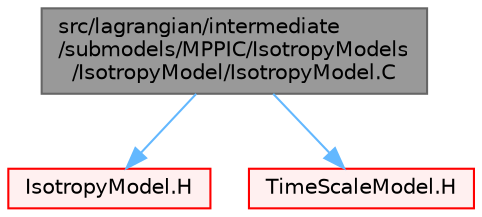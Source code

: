 digraph "src/lagrangian/intermediate/submodels/MPPIC/IsotropyModels/IsotropyModel/IsotropyModel.C"
{
 // LATEX_PDF_SIZE
  bgcolor="transparent";
  edge [fontname=Helvetica,fontsize=10,labelfontname=Helvetica,labelfontsize=10];
  node [fontname=Helvetica,fontsize=10,shape=box,height=0.2,width=0.4];
  Node1 [id="Node000001",label="src/lagrangian/intermediate\l/submodels/MPPIC/IsotropyModels\l/IsotropyModel/IsotropyModel.C",height=0.2,width=0.4,color="gray40", fillcolor="grey60", style="filled", fontcolor="black",tooltip=" "];
  Node1 -> Node2 [id="edge1_Node000001_Node000002",color="steelblue1",style="solid",tooltip=" "];
  Node2 [id="Node000002",label="IsotropyModel.H",height=0.2,width=0.4,color="red", fillcolor="#FFF0F0", style="filled",URL="$IsotropyModel_8H.html",tooltip=" "];
  Node1 -> Node149 [id="edge2_Node000001_Node000149",color="steelblue1",style="solid",tooltip=" "];
  Node149 [id="Node000149",label="TimeScaleModel.H",height=0.2,width=0.4,color="red", fillcolor="#FFF0F0", style="filled",URL="$TimeScaleModel_8H.html",tooltip=" "];
}
